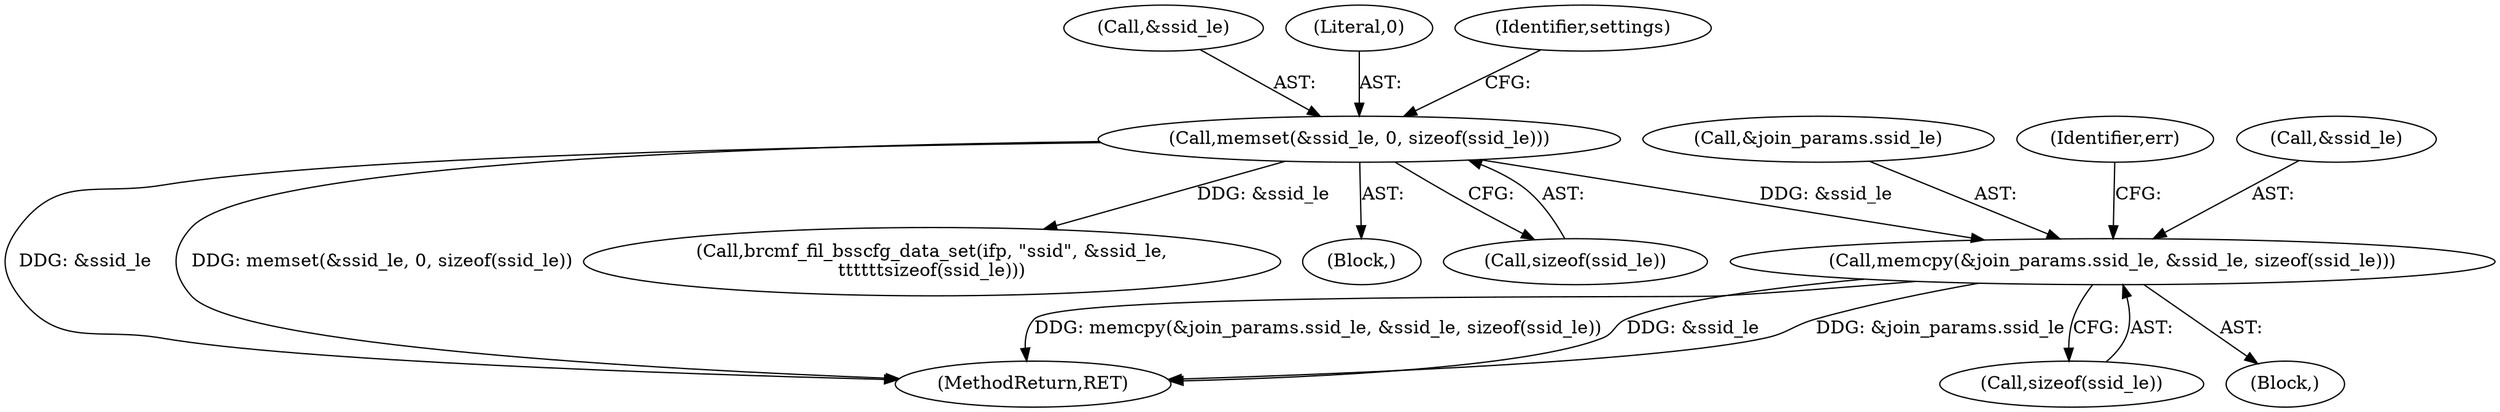 digraph "0_linux_ded89912156b1a47d940a0c954c43afbabd0c42c@API" {
"1000655" [label="(Call,memcpy(&join_params.ssid_le, &ssid_le, sizeof(ssid_le)))"];
"1000243" [label="(Call,memset(&ssid_le, 0, sizeof(ssid_le)))"];
"1000244" [label="(Call,&ssid_le)"];
"1000656" [label="(Call,&join_params.ssid_le)"];
"1000247" [label="(Call,sizeof(ssid_le))"];
"1000243" [label="(Call,memset(&ssid_le, 0, sizeof(ssid_le)))"];
"1000585" [label="(Block,)"];
"1000665" [label="(Identifier,err)"];
"1000246" [label="(Literal,0)"];
"1000808" [label="(MethodReturn,RET)"];
"1000727" [label="(Call,brcmf_fil_bsscfg_data_set(ifp, \"ssid\", &ssid_le,\n\t\t\t\t\t\tsizeof(ssid_le)))"];
"1000662" [label="(Call,sizeof(ssid_le))"];
"1000116" [label="(Block,)"];
"1000660" [label="(Call,&ssid_le)"];
"1000655" [label="(Call,memcpy(&join_params.ssid_le, &ssid_le, sizeof(ssid_le)))"];
"1000253" [label="(Identifier,settings)"];
"1000655" -> "1000585"  [label="AST: "];
"1000655" -> "1000662"  [label="CFG: "];
"1000656" -> "1000655"  [label="AST: "];
"1000660" -> "1000655"  [label="AST: "];
"1000662" -> "1000655"  [label="AST: "];
"1000665" -> "1000655"  [label="CFG: "];
"1000655" -> "1000808"  [label="DDG: &join_params.ssid_le"];
"1000655" -> "1000808"  [label="DDG: memcpy(&join_params.ssid_le, &ssid_le, sizeof(ssid_le))"];
"1000655" -> "1000808"  [label="DDG: &ssid_le"];
"1000243" -> "1000655"  [label="DDG: &ssid_le"];
"1000243" -> "1000116"  [label="AST: "];
"1000243" -> "1000247"  [label="CFG: "];
"1000244" -> "1000243"  [label="AST: "];
"1000246" -> "1000243"  [label="AST: "];
"1000247" -> "1000243"  [label="AST: "];
"1000253" -> "1000243"  [label="CFG: "];
"1000243" -> "1000808"  [label="DDG: &ssid_le"];
"1000243" -> "1000808"  [label="DDG: memset(&ssid_le, 0, sizeof(ssid_le))"];
"1000243" -> "1000727"  [label="DDG: &ssid_le"];
}
